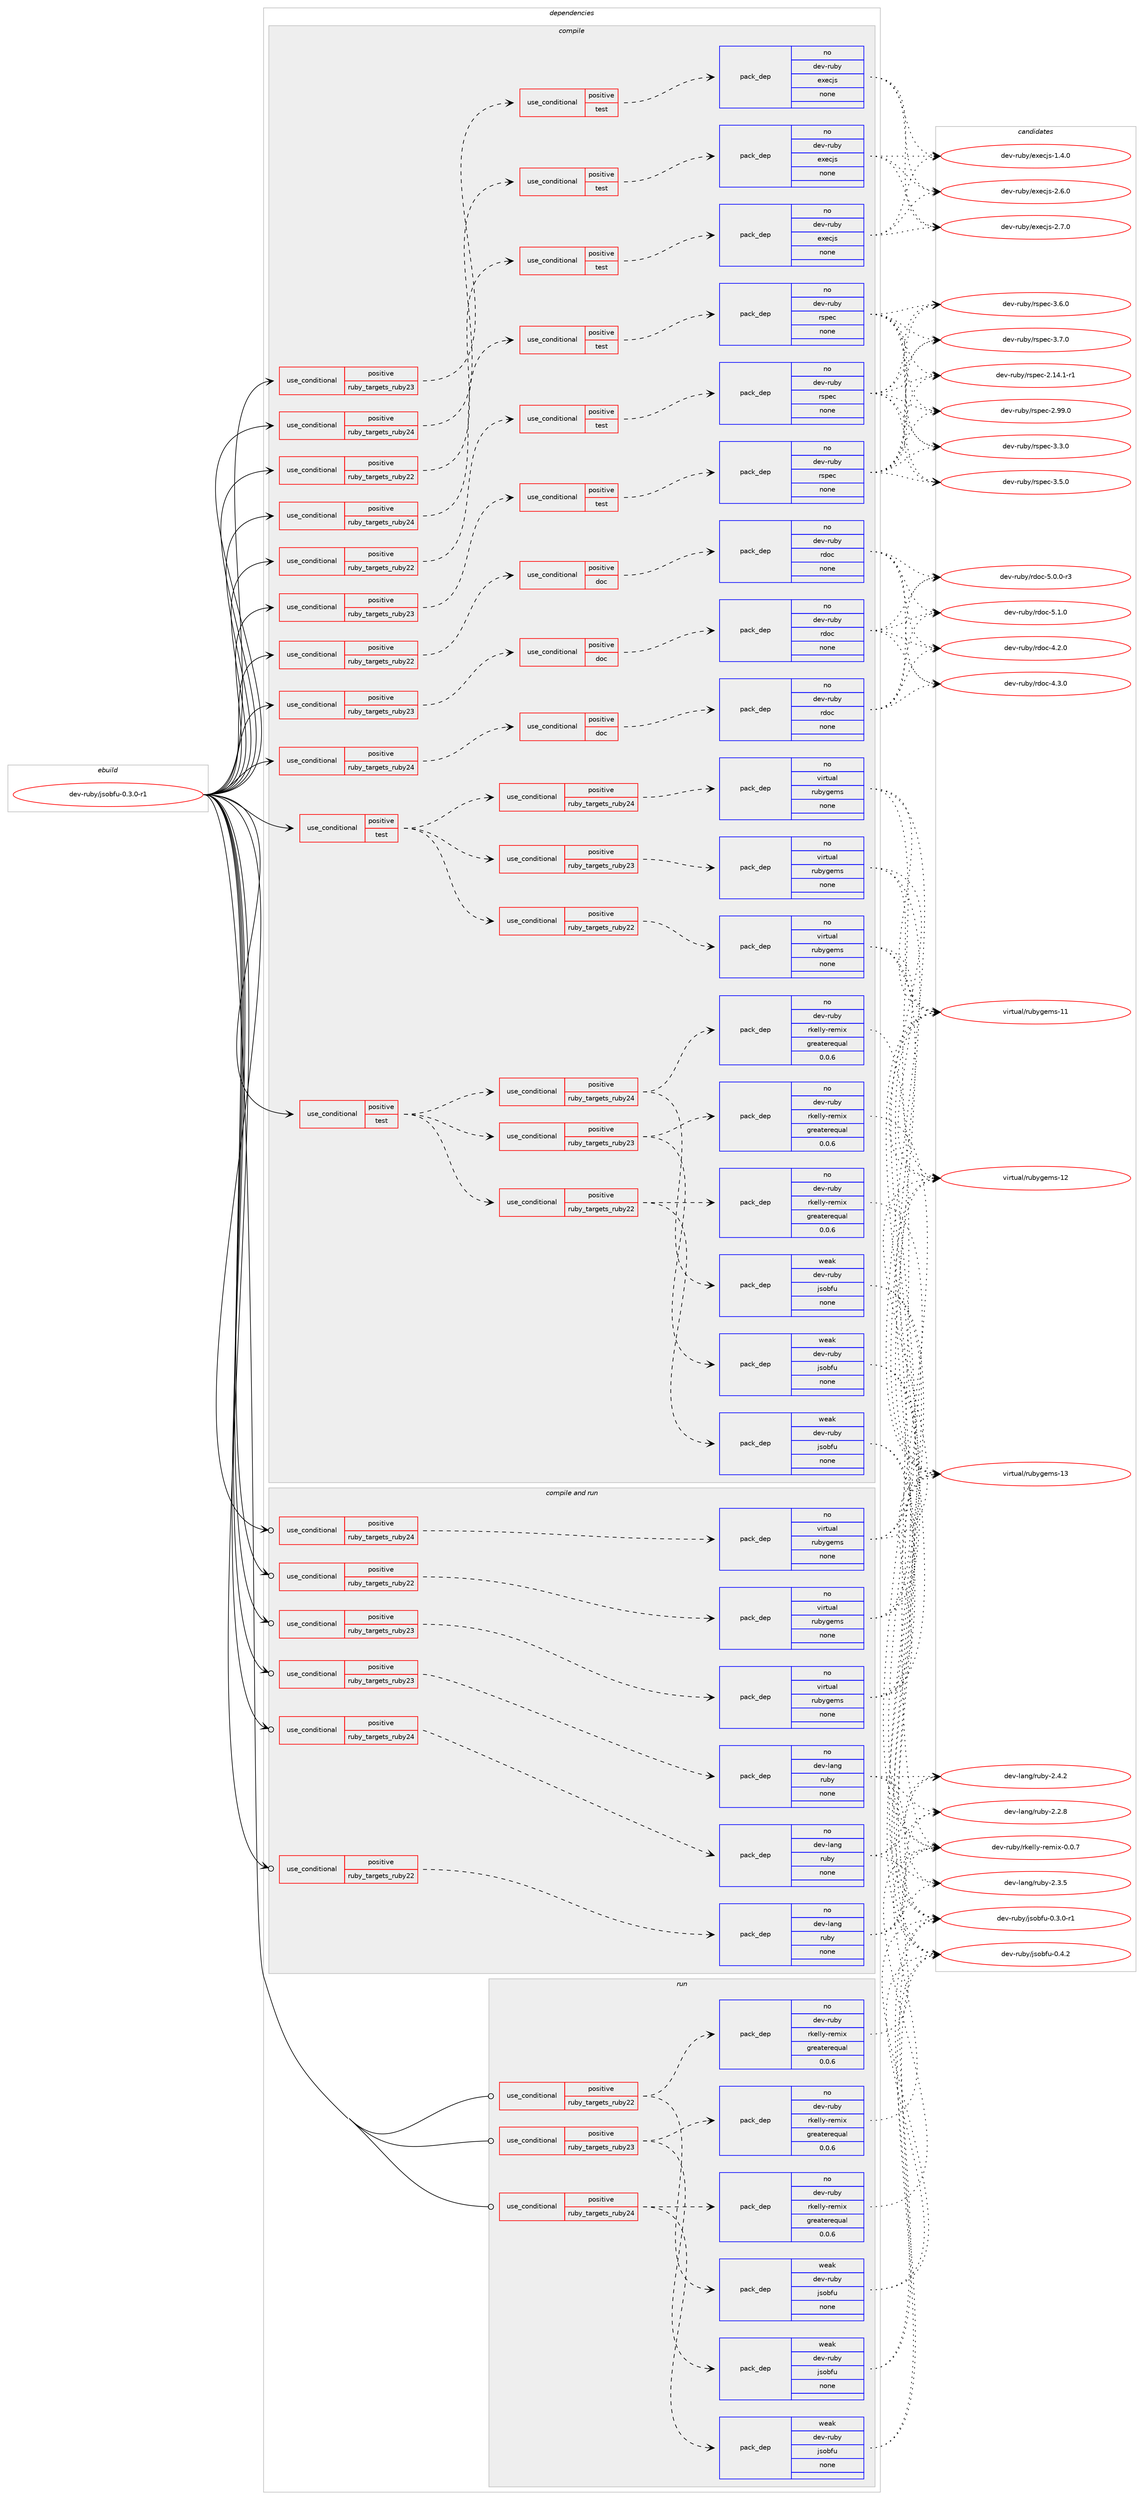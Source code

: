 digraph prolog {

# *************
# Graph options
# *************

newrank=true;
concentrate=true;
compound=true;
graph [rankdir=LR,fontname=Helvetica,fontsize=10,ranksep=1.5];#, ranksep=2.5, nodesep=0.2];
edge  [arrowhead=vee];
node  [fontname=Helvetica,fontsize=10];

# **********
# The ebuild
# **********

subgraph cluster_leftcol {
color=gray;
rank=same;
label=<<i>ebuild</i>>;
id [label="dev-ruby/jsobfu-0.3.0-r1", color=red, width=4, href="../dev-ruby/jsobfu-0.3.0-r1.svg"];
}

# ****************
# The dependencies
# ****************

subgraph cluster_midcol {
color=gray;
label=<<i>dependencies</i>>;
subgraph cluster_compile {
fillcolor="#eeeeee";
style=filled;
label=<<i>compile</i>>;
subgraph cond59998 {
dependency244523 [label=<<TABLE BORDER="0" CELLBORDER="1" CELLSPACING="0" CELLPADDING="4"><TR><TD ROWSPAN="3" CELLPADDING="10">use_conditional</TD></TR><TR><TD>positive</TD></TR><TR><TD>ruby_targets_ruby22</TD></TR></TABLE>>, shape=none, color=red];
subgraph cond59999 {
dependency244524 [label=<<TABLE BORDER="0" CELLBORDER="1" CELLSPACING="0" CELLPADDING="4"><TR><TD ROWSPAN="3" CELLPADDING="10">use_conditional</TD></TR><TR><TD>positive</TD></TR><TR><TD>doc</TD></TR></TABLE>>, shape=none, color=red];
subgraph pack180434 {
dependency244525 [label=<<TABLE BORDER="0" CELLBORDER="1" CELLSPACING="0" CELLPADDING="4" WIDTH="220"><TR><TD ROWSPAN="6" CELLPADDING="30">pack_dep</TD></TR><TR><TD WIDTH="110">no</TD></TR><TR><TD>dev-ruby</TD></TR><TR><TD>rdoc</TD></TR><TR><TD>none</TD></TR><TR><TD></TD></TR></TABLE>>, shape=none, color=blue];
}
dependency244524:e -> dependency244525:w [weight=20,style="dashed",arrowhead="vee"];
}
dependency244523:e -> dependency244524:w [weight=20,style="dashed",arrowhead="vee"];
}
id:e -> dependency244523:w [weight=20,style="solid",arrowhead="vee"];
subgraph cond60000 {
dependency244526 [label=<<TABLE BORDER="0" CELLBORDER="1" CELLSPACING="0" CELLPADDING="4"><TR><TD ROWSPAN="3" CELLPADDING="10">use_conditional</TD></TR><TR><TD>positive</TD></TR><TR><TD>ruby_targets_ruby22</TD></TR></TABLE>>, shape=none, color=red];
subgraph cond60001 {
dependency244527 [label=<<TABLE BORDER="0" CELLBORDER="1" CELLSPACING="0" CELLPADDING="4"><TR><TD ROWSPAN="3" CELLPADDING="10">use_conditional</TD></TR><TR><TD>positive</TD></TR><TR><TD>test</TD></TR></TABLE>>, shape=none, color=red];
subgraph pack180435 {
dependency244528 [label=<<TABLE BORDER="0" CELLBORDER="1" CELLSPACING="0" CELLPADDING="4" WIDTH="220"><TR><TD ROWSPAN="6" CELLPADDING="30">pack_dep</TD></TR><TR><TD WIDTH="110">no</TD></TR><TR><TD>dev-ruby</TD></TR><TR><TD>execjs</TD></TR><TR><TD>none</TD></TR><TR><TD></TD></TR></TABLE>>, shape=none, color=blue];
}
dependency244527:e -> dependency244528:w [weight=20,style="dashed",arrowhead="vee"];
}
dependency244526:e -> dependency244527:w [weight=20,style="dashed",arrowhead="vee"];
}
id:e -> dependency244526:w [weight=20,style="solid",arrowhead="vee"];
subgraph cond60002 {
dependency244529 [label=<<TABLE BORDER="0" CELLBORDER="1" CELLSPACING="0" CELLPADDING="4"><TR><TD ROWSPAN="3" CELLPADDING="10">use_conditional</TD></TR><TR><TD>positive</TD></TR><TR><TD>ruby_targets_ruby22</TD></TR></TABLE>>, shape=none, color=red];
subgraph cond60003 {
dependency244530 [label=<<TABLE BORDER="0" CELLBORDER="1" CELLSPACING="0" CELLPADDING="4"><TR><TD ROWSPAN="3" CELLPADDING="10">use_conditional</TD></TR><TR><TD>positive</TD></TR><TR><TD>test</TD></TR></TABLE>>, shape=none, color=red];
subgraph pack180436 {
dependency244531 [label=<<TABLE BORDER="0" CELLBORDER="1" CELLSPACING="0" CELLPADDING="4" WIDTH="220"><TR><TD ROWSPAN="6" CELLPADDING="30">pack_dep</TD></TR><TR><TD WIDTH="110">no</TD></TR><TR><TD>dev-ruby</TD></TR><TR><TD>rspec</TD></TR><TR><TD>none</TD></TR><TR><TD></TD></TR></TABLE>>, shape=none, color=blue];
}
dependency244530:e -> dependency244531:w [weight=20,style="dashed",arrowhead="vee"];
}
dependency244529:e -> dependency244530:w [weight=20,style="dashed",arrowhead="vee"];
}
id:e -> dependency244529:w [weight=20,style="solid",arrowhead="vee"];
subgraph cond60004 {
dependency244532 [label=<<TABLE BORDER="0" CELLBORDER="1" CELLSPACING="0" CELLPADDING="4"><TR><TD ROWSPAN="3" CELLPADDING="10">use_conditional</TD></TR><TR><TD>positive</TD></TR><TR><TD>ruby_targets_ruby23</TD></TR></TABLE>>, shape=none, color=red];
subgraph cond60005 {
dependency244533 [label=<<TABLE BORDER="0" CELLBORDER="1" CELLSPACING="0" CELLPADDING="4"><TR><TD ROWSPAN="3" CELLPADDING="10">use_conditional</TD></TR><TR><TD>positive</TD></TR><TR><TD>doc</TD></TR></TABLE>>, shape=none, color=red];
subgraph pack180437 {
dependency244534 [label=<<TABLE BORDER="0" CELLBORDER="1" CELLSPACING="0" CELLPADDING="4" WIDTH="220"><TR><TD ROWSPAN="6" CELLPADDING="30">pack_dep</TD></TR><TR><TD WIDTH="110">no</TD></TR><TR><TD>dev-ruby</TD></TR><TR><TD>rdoc</TD></TR><TR><TD>none</TD></TR><TR><TD></TD></TR></TABLE>>, shape=none, color=blue];
}
dependency244533:e -> dependency244534:w [weight=20,style="dashed",arrowhead="vee"];
}
dependency244532:e -> dependency244533:w [weight=20,style="dashed",arrowhead="vee"];
}
id:e -> dependency244532:w [weight=20,style="solid",arrowhead="vee"];
subgraph cond60006 {
dependency244535 [label=<<TABLE BORDER="0" CELLBORDER="1" CELLSPACING="0" CELLPADDING="4"><TR><TD ROWSPAN="3" CELLPADDING="10">use_conditional</TD></TR><TR><TD>positive</TD></TR><TR><TD>ruby_targets_ruby23</TD></TR></TABLE>>, shape=none, color=red];
subgraph cond60007 {
dependency244536 [label=<<TABLE BORDER="0" CELLBORDER="1" CELLSPACING="0" CELLPADDING="4"><TR><TD ROWSPAN="3" CELLPADDING="10">use_conditional</TD></TR><TR><TD>positive</TD></TR><TR><TD>test</TD></TR></TABLE>>, shape=none, color=red];
subgraph pack180438 {
dependency244537 [label=<<TABLE BORDER="0" CELLBORDER="1" CELLSPACING="0" CELLPADDING="4" WIDTH="220"><TR><TD ROWSPAN="6" CELLPADDING="30">pack_dep</TD></TR><TR><TD WIDTH="110">no</TD></TR><TR><TD>dev-ruby</TD></TR><TR><TD>execjs</TD></TR><TR><TD>none</TD></TR><TR><TD></TD></TR></TABLE>>, shape=none, color=blue];
}
dependency244536:e -> dependency244537:w [weight=20,style="dashed",arrowhead="vee"];
}
dependency244535:e -> dependency244536:w [weight=20,style="dashed",arrowhead="vee"];
}
id:e -> dependency244535:w [weight=20,style="solid",arrowhead="vee"];
subgraph cond60008 {
dependency244538 [label=<<TABLE BORDER="0" CELLBORDER="1" CELLSPACING="0" CELLPADDING="4"><TR><TD ROWSPAN="3" CELLPADDING="10">use_conditional</TD></TR><TR><TD>positive</TD></TR><TR><TD>ruby_targets_ruby23</TD></TR></TABLE>>, shape=none, color=red];
subgraph cond60009 {
dependency244539 [label=<<TABLE BORDER="0" CELLBORDER="1" CELLSPACING="0" CELLPADDING="4"><TR><TD ROWSPAN="3" CELLPADDING="10">use_conditional</TD></TR><TR><TD>positive</TD></TR><TR><TD>test</TD></TR></TABLE>>, shape=none, color=red];
subgraph pack180439 {
dependency244540 [label=<<TABLE BORDER="0" CELLBORDER="1" CELLSPACING="0" CELLPADDING="4" WIDTH="220"><TR><TD ROWSPAN="6" CELLPADDING="30">pack_dep</TD></TR><TR><TD WIDTH="110">no</TD></TR><TR><TD>dev-ruby</TD></TR><TR><TD>rspec</TD></TR><TR><TD>none</TD></TR><TR><TD></TD></TR></TABLE>>, shape=none, color=blue];
}
dependency244539:e -> dependency244540:w [weight=20,style="dashed",arrowhead="vee"];
}
dependency244538:e -> dependency244539:w [weight=20,style="dashed",arrowhead="vee"];
}
id:e -> dependency244538:w [weight=20,style="solid",arrowhead="vee"];
subgraph cond60010 {
dependency244541 [label=<<TABLE BORDER="0" CELLBORDER="1" CELLSPACING="0" CELLPADDING="4"><TR><TD ROWSPAN="3" CELLPADDING="10">use_conditional</TD></TR><TR><TD>positive</TD></TR><TR><TD>ruby_targets_ruby24</TD></TR></TABLE>>, shape=none, color=red];
subgraph cond60011 {
dependency244542 [label=<<TABLE BORDER="0" CELLBORDER="1" CELLSPACING="0" CELLPADDING="4"><TR><TD ROWSPAN="3" CELLPADDING="10">use_conditional</TD></TR><TR><TD>positive</TD></TR><TR><TD>doc</TD></TR></TABLE>>, shape=none, color=red];
subgraph pack180440 {
dependency244543 [label=<<TABLE BORDER="0" CELLBORDER="1" CELLSPACING="0" CELLPADDING="4" WIDTH="220"><TR><TD ROWSPAN="6" CELLPADDING="30">pack_dep</TD></TR><TR><TD WIDTH="110">no</TD></TR><TR><TD>dev-ruby</TD></TR><TR><TD>rdoc</TD></TR><TR><TD>none</TD></TR><TR><TD></TD></TR></TABLE>>, shape=none, color=blue];
}
dependency244542:e -> dependency244543:w [weight=20,style="dashed",arrowhead="vee"];
}
dependency244541:e -> dependency244542:w [weight=20,style="dashed",arrowhead="vee"];
}
id:e -> dependency244541:w [weight=20,style="solid",arrowhead="vee"];
subgraph cond60012 {
dependency244544 [label=<<TABLE BORDER="0" CELLBORDER="1" CELLSPACING="0" CELLPADDING="4"><TR><TD ROWSPAN="3" CELLPADDING="10">use_conditional</TD></TR><TR><TD>positive</TD></TR><TR><TD>ruby_targets_ruby24</TD></TR></TABLE>>, shape=none, color=red];
subgraph cond60013 {
dependency244545 [label=<<TABLE BORDER="0" CELLBORDER="1" CELLSPACING="0" CELLPADDING="4"><TR><TD ROWSPAN="3" CELLPADDING="10">use_conditional</TD></TR><TR><TD>positive</TD></TR><TR><TD>test</TD></TR></TABLE>>, shape=none, color=red];
subgraph pack180441 {
dependency244546 [label=<<TABLE BORDER="0" CELLBORDER="1" CELLSPACING="0" CELLPADDING="4" WIDTH="220"><TR><TD ROWSPAN="6" CELLPADDING="30">pack_dep</TD></TR><TR><TD WIDTH="110">no</TD></TR><TR><TD>dev-ruby</TD></TR><TR><TD>execjs</TD></TR><TR><TD>none</TD></TR><TR><TD></TD></TR></TABLE>>, shape=none, color=blue];
}
dependency244545:e -> dependency244546:w [weight=20,style="dashed",arrowhead="vee"];
}
dependency244544:e -> dependency244545:w [weight=20,style="dashed",arrowhead="vee"];
}
id:e -> dependency244544:w [weight=20,style="solid",arrowhead="vee"];
subgraph cond60014 {
dependency244547 [label=<<TABLE BORDER="0" CELLBORDER="1" CELLSPACING="0" CELLPADDING="4"><TR><TD ROWSPAN="3" CELLPADDING="10">use_conditional</TD></TR><TR><TD>positive</TD></TR><TR><TD>ruby_targets_ruby24</TD></TR></TABLE>>, shape=none, color=red];
subgraph cond60015 {
dependency244548 [label=<<TABLE BORDER="0" CELLBORDER="1" CELLSPACING="0" CELLPADDING="4"><TR><TD ROWSPAN="3" CELLPADDING="10">use_conditional</TD></TR><TR><TD>positive</TD></TR><TR><TD>test</TD></TR></TABLE>>, shape=none, color=red];
subgraph pack180442 {
dependency244549 [label=<<TABLE BORDER="0" CELLBORDER="1" CELLSPACING="0" CELLPADDING="4" WIDTH="220"><TR><TD ROWSPAN="6" CELLPADDING="30">pack_dep</TD></TR><TR><TD WIDTH="110">no</TD></TR><TR><TD>dev-ruby</TD></TR><TR><TD>rspec</TD></TR><TR><TD>none</TD></TR><TR><TD></TD></TR></TABLE>>, shape=none, color=blue];
}
dependency244548:e -> dependency244549:w [weight=20,style="dashed",arrowhead="vee"];
}
dependency244547:e -> dependency244548:w [weight=20,style="dashed",arrowhead="vee"];
}
id:e -> dependency244547:w [weight=20,style="solid",arrowhead="vee"];
subgraph cond60016 {
dependency244550 [label=<<TABLE BORDER="0" CELLBORDER="1" CELLSPACING="0" CELLPADDING="4"><TR><TD ROWSPAN="3" CELLPADDING="10">use_conditional</TD></TR><TR><TD>positive</TD></TR><TR><TD>test</TD></TR></TABLE>>, shape=none, color=red];
subgraph cond60017 {
dependency244551 [label=<<TABLE BORDER="0" CELLBORDER="1" CELLSPACING="0" CELLPADDING="4"><TR><TD ROWSPAN="3" CELLPADDING="10">use_conditional</TD></TR><TR><TD>positive</TD></TR><TR><TD>ruby_targets_ruby22</TD></TR></TABLE>>, shape=none, color=red];
subgraph pack180443 {
dependency244552 [label=<<TABLE BORDER="0" CELLBORDER="1" CELLSPACING="0" CELLPADDING="4" WIDTH="220"><TR><TD ROWSPAN="6" CELLPADDING="30">pack_dep</TD></TR><TR><TD WIDTH="110">no</TD></TR><TR><TD>virtual</TD></TR><TR><TD>rubygems</TD></TR><TR><TD>none</TD></TR><TR><TD></TD></TR></TABLE>>, shape=none, color=blue];
}
dependency244551:e -> dependency244552:w [weight=20,style="dashed",arrowhead="vee"];
}
dependency244550:e -> dependency244551:w [weight=20,style="dashed",arrowhead="vee"];
subgraph cond60018 {
dependency244553 [label=<<TABLE BORDER="0" CELLBORDER="1" CELLSPACING="0" CELLPADDING="4"><TR><TD ROWSPAN="3" CELLPADDING="10">use_conditional</TD></TR><TR><TD>positive</TD></TR><TR><TD>ruby_targets_ruby23</TD></TR></TABLE>>, shape=none, color=red];
subgraph pack180444 {
dependency244554 [label=<<TABLE BORDER="0" CELLBORDER="1" CELLSPACING="0" CELLPADDING="4" WIDTH="220"><TR><TD ROWSPAN="6" CELLPADDING="30">pack_dep</TD></TR><TR><TD WIDTH="110">no</TD></TR><TR><TD>virtual</TD></TR><TR><TD>rubygems</TD></TR><TR><TD>none</TD></TR><TR><TD></TD></TR></TABLE>>, shape=none, color=blue];
}
dependency244553:e -> dependency244554:w [weight=20,style="dashed",arrowhead="vee"];
}
dependency244550:e -> dependency244553:w [weight=20,style="dashed",arrowhead="vee"];
subgraph cond60019 {
dependency244555 [label=<<TABLE BORDER="0" CELLBORDER="1" CELLSPACING="0" CELLPADDING="4"><TR><TD ROWSPAN="3" CELLPADDING="10">use_conditional</TD></TR><TR><TD>positive</TD></TR><TR><TD>ruby_targets_ruby24</TD></TR></TABLE>>, shape=none, color=red];
subgraph pack180445 {
dependency244556 [label=<<TABLE BORDER="0" CELLBORDER="1" CELLSPACING="0" CELLPADDING="4" WIDTH="220"><TR><TD ROWSPAN="6" CELLPADDING="30">pack_dep</TD></TR><TR><TD WIDTH="110">no</TD></TR><TR><TD>virtual</TD></TR><TR><TD>rubygems</TD></TR><TR><TD>none</TD></TR><TR><TD></TD></TR></TABLE>>, shape=none, color=blue];
}
dependency244555:e -> dependency244556:w [weight=20,style="dashed",arrowhead="vee"];
}
dependency244550:e -> dependency244555:w [weight=20,style="dashed",arrowhead="vee"];
}
id:e -> dependency244550:w [weight=20,style="solid",arrowhead="vee"];
subgraph cond60020 {
dependency244557 [label=<<TABLE BORDER="0" CELLBORDER="1" CELLSPACING="0" CELLPADDING="4"><TR><TD ROWSPAN="3" CELLPADDING="10">use_conditional</TD></TR><TR><TD>positive</TD></TR><TR><TD>test</TD></TR></TABLE>>, shape=none, color=red];
subgraph cond60021 {
dependency244558 [label=<<TABLE BORDER="0" CELLBORDER="1" CELLSPACING="0" CELLPADDING="4"><TR><TD ROWSPAN="3" CELLPADDING="10">use_conditional</TD></TR><TR><TD>positive</TD></TR><TR><TD>ruby_targets_ruby22</TD></TR></TABLE>>, shape=none, color=red];
subgraph pack180446 {
dependency244559 [label=<<TABLE BORDER="0" CELLBORDER="1" CELLSPACING="0" CELLPADDING="4" WIDTH="220"><TR><TD ROWSPAN="6" CELLPADDING="30">pack_dep</TD></TR><TR><TD WIDTH="110">weak</TD></TR><TR><TD>dev-ruby</TD></TR><TR><TD>jsobfu</TD></TR><TR><TD>none</TD></TR><TR><TD></TD></TR></TABLE>>, shape=none, color=blue];
}
dependency244558:e -> dependency244559:w [weight=20,style="dashed",arrowhead="vee"];
subgraph pack180447 {
dependency244560 [label=<<TABLE BORDER="0" CELLBORDER="1" CELLSPACING="0" CELLPADDING="4" WIDTH="220"><TR><TD ROWSPAN="6" CELLPADDING="30">pack_dep</TD></TR><TR><TD WIDTH="110">no</TD></TR><TR><TD>dev-ruby</TD></TR><TR><TD>rkelly-remix</TD></TR><TR><TD>greaterequal</TD></TR><TR><TD>0.0.6</TD></TR></TABLE>>, shape=none, color=blue];
}
dependency244558:e -> dependency244560:w [weight=20,style="dashed",arrowhead="vee"];
}
dependency244557:e -> dependency244558:w [weight=20,style="dashed",arrowhead="vee"];
subgraph cond60022 {
dependency244561 [label=<<TABLE BORDER="0" CELLBORDER="1" CELLSPACING="0" CELLPADDING="4"><TR><TD ROWSPAN="3" CELLPADDING="10">use_conditional</TD></TR><TR><TD>positive</TD></TR><TR><TD>ruby_targets_ruby23</TD></TR></TABLE>>, shape=none, color=red];
subgraph pack180448 {
dependency244562 [label=<<TABLE BORDER="0" CELLBORDER="1" CELLSPACING="0" CELLPADDING="4" WIDTH="220"><TR><TD ROWSPAN="6" CELLPADDING="30">pack_dep</TD></TR><TR><TD WIDTH="110">weak</TD></TR><TR><TD>dev-ruby</TD></TR><TR><TD>jsobfu</TD></TR><TR><TD>none</TD></TR><TR><TD></TD></TR></TABLE>>, shape=none, color=blue];
}
dependency244561:e -> dependency244562:w [weight=20,style="dashed",arrowhead="vee"];
subgraph pack180449 {
dependency244563 [label=<<TABLE BORDER="0" CELLBORDER="1" CELLSPACING="0" CELLPADDING="4" WIDTH="220"><TR><TD ROWSPAN="6" CELLPADDING="30">pack_dep</TD></TR><TR><TD WIDTH="110">no</TD></TR><TR><TD>dev-ruby</TD></TR><TR><TD>rkelly-remix</TD></TR><TR><TD>greaterequal</TD></TR><TR><TD>0.0.6</TD></TR></TABLE>>, shape=none, color=blue];
}
dependency244561:e -> dependency244563:w [weight=20,style="dashed",arrowhead="vee"];
}
dependency244557:e -> dependency244561:w [weight=20,style="dashed",arrowhead="vee"];
subgraph cond60023 {
dependency244564 [label=<<TABLE BORDER="0" CELLBORDER="1" CELLSPACING="0" CELLPADDING="4"><TR><TD ROWSPAN="3" CELLPADDING="10">use_conditional</TD></TR><TR><TD>positive</TD></TR><TR><TD>ruby_targets_ruby24</TD></TR></TABLE>>, shape=none, color=red];
subgraph pack180450 {
dependency244565 [label=<<TABLE BORDER="0" CELLBORDER="1" CELLSPACING="0" CELLPADDING="4" WIDTH="220"><TR><TD ROWSPAN="6" CELLPADDING="30">pack_dep</TD></TR><TR><TD WIDTH="110">weak</TD></TR><TR><TD>dev-ruby</TD></TR><TR><TD>jsobfu</TD></TR><TR><TD>none</TD></TR><TR><TD></TD></TR></TABLE>>, shape=none, color=blue];
}
dependency244564:e -> dependency244565:w [weight=20,style="dashed",arrowhead="vee"];
subgraph pack180451 {
dependency244566 [label=<<TABLE BORDER="0" CELLBORDER="1" CELLSPACING="0" CELLPADDING="4" WIDTH="220"><TR><TD ROWSPAN="6" CELLPADDING="30">pack_dep</TD></TR><TR><TD WIDTH="110">no</TD></TR><TR><TD>dev-ruby</TD></TR><TR><TD>rkelly-remix</TD></TR><TR><TD>greaterequal</TD></TR><TR><TD>0.0.6</TD></TR></TABLE>>, shape=none, color=blue];
}
dependency244564:e -> dependency244566:w [weight=20,style="dashed",arrowhead="vee"];
}
dependency244557:e -> dependency244564:w [weight=20,style="dashed",arrowhead="vee"];
}
id:e -> dependency244557:w [weight=20,style="solid",arrowhead="vee"];
}
subgraph cluster_compileandrun {
fillcolor="#eeeeee";
style=filled;
label=<<i>compile and run</i>>;
subgraph cond60024 {
dependency244567 [label=<<TABLE BORDER="0" CELLBORDER="1" CELLSPACING="0" CELLPADDING="4"><TR><TD ROWSPAN="3" CELLPADDING="10">use_conditional</TD></TR><TR><TD>positive</TD></TR><TR><TD>ruby_targets_ruby22</TD></TR></TABLE>>, shape=none, color=red];
subgraph pack180452 {
dependency244568 [label=<<TABLE BORDER="0" CELLBORDER="1" CELLSPACING="0" CELLPADDING="4" WIDTH="220"><TR><TD ROWSPAN="6" CELLPADDING="30">pack_dep</TD></TR><TR><TD WIDTH="110">no</TD></TR><TR><TD>dev-lang</TD></TR><TR><TD>ruby</TD></TR><TR><TD>none</TD></TR><TR><TD></TD></TR></TABLE>>, shape=none, color=blue];
}
dependency244567:e -> dependency244568:w [weight=20,style="dashed",arrowhead="vee"];
}
id:e -> dependency244567:w [weight=20,style="solid",arrowhead="odotvee"];
subgraph cond60025 {
dependency244569 [label=<<TABLE BORDER="0" CELLBORDER="1" CELLSPACING="0" CELLPADDING="4"><TR><TD ROWSPAN="3" CELLPADDING="10">use_conditional</TD></TR><TR><TD>positive</TD></TR><TR><TD>ruby_targets_ruby22</TD></TR></TABLE>>, shape=none, color=red];
subgraph pack180453 {
dependency244570 [label=<<TABLE BORDER="0" CELLBORDER="1" CELLSPACING="0" CELLPADDING="4" WIDTH="220"><TR><TD ROWSPAN="6" CELLPADDING="30">pack_dep</TD></TR><TR><TD WIDTH="110">no</TD></TR><TR><TD>virtual</TD></TR><TR><TD>rubygems</TD></TR><TR><TD>none</TD></TR><TR><TD></TD></TR></TABLE>>, shape=none, color=blue];
}
dependency244569:e -> dependency244570:w [weight=20,style="dashed",arrowhead="vee"];
}
id:e -> dependency244569:w [weight=20,style="solid",arrowhead="odotvee"];
subgraph cond60026 {
dependency244571 [label=<<TABLE BORDER="0" CELLBORDER="1" CELLSPACING="0" CELLPADDING="4"><TR><TD ROWSPAN="3" CELLPADDING="10">use_conditional</TD></TR><TR><TD>positive</TD></TR><TR><TD>ruby_targets_ruby23</TD></TR></TABLE>>, shape=none, color=red];
subgraph pack180454 {
dependency244572 [label=<<TABLE BORDER="0" CELLBORDER="1" CELLSPACING="0" CELLPADDING="4" WIDTH="220"><TR><TD ROWSPAN="6" CELLPADDING="30">pack_dep</TD></TR><TR><TD WIDTH="110">no</TD></TR><TR><TD>dev-lang</TD></TR><TR><TD>ruby</TD></TR><TR><TD>none</TD></TR><TR><TD></TD></TR></TABLE>>, shape=none, color=blue];
}
dependency244571:e -> dependency244572:w [weight=20,style="dashed",arrowhead="vee"];
}
id:e -> dependency244571:w [weight=20,style="solid",arrowhead="odotvee"];
subgraph cond60027 {
dependency244573 [label=<<TABLE BORDER="0" CELLBORDER="1" CELLSPACING="0" CELLPADDING="4"><TR><TD ROWSPAN="3" CELLPADDING="10">use_conditional</TD></TR><TR><TD>positive</TD></TR><TR><TD>ruby_targets_ruby23</TD></TR></TABLE>>, shape=none, color=red];
subgraph pack180455 {
dependency244574 [label=<<TABLE BORDER="0" CELLBORDER="1" CELLSPACING="0" CELLPADDING="4" WIDTH="220"><TR><TD ROWSPAN="6" CELLPADDING="30">pack_dep</TD></TR><TR><TD WIDTH="110">no</TD></TR><TR><TD>virtual</TD></TR><TR><TD>rubygems</TD></TR><TR><TD>none</TD></TR><TR><TD></TD></TR></TABLE>>, shape=none, color=blue];
}
dependency244573:e -> dependency244574:w [weight=20,style="dashed",arrowhead="vee"];
}
id:e -> dependency244573:w [weight=20,style="solid",arrowhead="odotvee"];
subgraph cond60028 {
dependency244575 [label=<<TABLE BORDER="0" CELLBORDER="1" CELLSPACING="0" CELLPADDING="4"><TR><TD ROWSPAN="3" CELLPADDING="10">use_conditional</TD></TR><TR><TD>positive</TD></TR><TR><TD>ruby_targets_ruby24</TD></TR></TABLE>>, shape=none, color=red];
subgraph pack180456 {
dependency244576 [label=<<TABLE BORDER="0" CELLBORDER="1" CELLSPACING="0" CELLPADDING="4" WIDTH="220"><TR><TD ROWSPAN="6" CELLPADDING="30">pack_dep</TD></TR><TR><TD WIDTH="110">no</TD></TR><TR><TD>dev-lang</TD></TR><TR><TD>ruby</TD></TR><TR><TD>none</TD></TR><TR><TD></TD></TR></TABLE>>, shape=none, color=blue];
}
dependency244575:e -> dependency244576:w [weight=20,style="dashed",arrowhead="vee"];
}
id:e -> dependency244575:w [weight=20,style="solid",arrowhead="odotvee"];
subgraph cond60029 {
dependency244577 [label=<<TABLE BORDER="0" CELLBORDER="1" CELLSPACING="0" CELLPADDING="4"><TR><TD ROWSPAN="3" CELLPADDING="10">use_conditional</TD></TR><TR><TD>positive</TD></TR><TR><TD>ruby_targets_ruby24</TD></TR></TABLE>>, shape=none, color=red];
subgraph pack180457 {
dependency244578 [label=<<TABLE BORDER="0" CELLBORDER="1" CELLSPACING="0" CELLPADDING="4" WIDTH="220"><TR><TD ROWSPAN="6" CELLPADDING="30">pack_dep</TD></TR><TR><TD WIDTH="110">no</TD></TR><TR><TD>virtual</TD></TR><TR><TD>rubygems</TD></TR><TR><TD>none</TD></TR><TR><TD></TD></TR></TABLE>>, shape=none, color=blue];
}
dependency244577:e -> dependency244578:w [weight=20,style="dashed",arrowhead="vee"];
}
id:e -> dependency244577:w [weight=20,style="solid",arrowhead="odotvee"];
}
subgraph cluster_run {
fillcolor="#eeeeee";
style=filled;
label=<<i>run</i>>;
subgraph cond60030 {
dependency244579 [label=<<TABLE BORDER="0" CELLBORDER="1" CELLSPACING="0" CELLPADDING="4"><TR><TD ROWSPAN="3" CELLPADDING="10">use_conditional</TD></TR><TR><TD>positive</TD></TR><TR><TD>ruby_targets_ruby22</TD></TR></TABLE>>, shape=none, color=red];
subgraph pack180458 {
dependency244580 [label=<<TABLE BORDER="0" CELLBORDER="1" CELLSPACING="0" CELLPADDING="4" WIDTH="220"><TR><TD ROWSPAN="6" CELLPADDING="30">pack_dep</TD></TR><TR><TD WIDTH="110">weak</TD></TR><TR><TD>dev-ruby</TD></TR><TR><TD>jsobfu</TD></TR><TR><TD>none</TD></TR><TR><TD></TD></TR></TABLE>>, shape=none, color=blue];
}
dependency244579:e -> dependency244580:w [weight=20,style="dashed",arrowhead="vee"];
subgraph pack180459 {
dependency244581 [label=<<TABLE BORDER="0" CELLBORDER="1" CELLSPACING="0" CELLPADDING="4" WIDTH="220"><TR><TD ROWSPAN="6" CELLPADDING="30">pack_dep</TD></TR><TR><TD WIDTH="110">no</TD></TR><TR><TD>dev-ruby</TD></TR><TR><TD>rkelly-remix</TD></TR><TR><TD>greaterequal</TD></TR><TR><TD>0.0.6</TD></TR></TABLE>>, shape=none, color=blue];
}
dependency244579:e -> dependency244581:w [weight=20,style="dashed",arrowhead="vee"];
}
id:e -> dependency244579:w [weight=20,style="solid",arrowhead="odot"];
subgraph cond60031 {
dependency244582 [label=<<TABLE BORDER="0" CELLBORDER="1" CELLSPACING="0" CELLPADDING="4"><TR><TD ROWSPAN="3" CELLPADDING="10">use_conditional</TD></TR><TR><TD>positive</TD></TR><TR><TD>ruby_targets_ruby23</TD></TR></TABLE>>, shape=none, color=red];
subgraph pack180460 {
dependency244583 [label=<<TABLE BORDER="0" CELLBORDER="1" CELLSPACING="0" CELLPADDING="4" WIDTH="220"><TR><TD ROWSPAN="6" CELLPADDING="30">pack_dep</TD></TR><TR><TD WIDTH="110">weak</TD></TR><TR><TD>dev-ruby</TD></TR><TR><TD>jsobfu</TD></TR><TR><TD>none</TD></TR><TR><TD></TD></TR></TABLE>>, shape=none, color=blue];
}
dependency244582:e -> dependency244583:w [weight=20,style="dashed",arrowhead="vee"];
subgraph pack180461 {
dependency244584 [label=<<TABLE BORDER="0" CELLBORDER="1" CELLSPACING="0" CELLPADDING="4" WIDTH="220"><TR><TD ROWSPAN="6" CELLPADDING="30">pack_dep</TD></TR><TR><TD WIDTH="110">no</TD></TR><TR><TD>dev-ruby</TD></TR><TR><TD>rkelly-remix</TD></TR><TR><TD>greaterequal</TD></TR><TR><TD>0.0.6</TD></TR></TABLE>>, shape=none, color=blue];
}
dependency244582:e -> dependency244584:w [weight=20,style="dashed",arrowhead="vee"];
}
id:e -> dependency244582:w [weight=20,style="solid",arrowhead="odot"];
subgraph cond60032 {
dependency244585 [label=<<TABLE BORDER="0" CELLBORDER="1" CELLSPACING="0" CELLPADDING="4"><TR><TD ROWSPAN="3" CELLPADDING="10">use_conditional</TD></TR><TR><TD>positive</TD></TR><TR><TD>ruby_targets_ruby24</TD></TR></TABLE>>, shape=none, color=red];
subgraph pack180462 {
dependency244586 [label=<<TABLE BORDER="0" CELLBORDER="1" CELLSPACING="0" CELLPADDING="4" WIDTH="220"><TR><TD ROWSPAN="6" CELLPADDING="30">pack_dep</TD></TR><TR><TD WIDTH="110">weak</TD></TR><TR><TD>dev-ruby</TD></TR><TR><TD>jsobfu</TD></TR><TR><TD>none</TD></TR><TR><TD></TD></TR></TABLE>>, shape=none, color=blue];
}
dependency244585:e -> dependency244586:w [weight=20,style="dashed",arrowhead="vee"];
subgraph pack180463 {
dependency244587 [label=<<TABLE BORDER="0" CELLBORDER="1" CELLSPACING="0" CELLPADDING="4" WIDTH="220"><TR><TD ROWSPAN="6" CELLPADDING="30">pack_dep</TD></TR><TR><TD WIDTH="110">no</TD></TR><TR><TD>dev-ruby</TD></TR><TR><TD>rkelly-remix</TD></TR><TR><TD>greaterequal</TD></TR><TR><TD>0.0.6</TD></TR></TABLE>>, shape=none, color=blue];
}
dependency244585:e -> dependency244587:w [weight=20,style="dashed",arrowhead="vee"];
}
id:e -> dependency244585:w [weight=20,style="solid",arrowhead="odot"];
}
}

# **************
# The candidates
# **************

subgraph cluster_choices {
rank=same;
color=gray;
label=<<i>candidates</i>>;

subgraph choice180434 {
color=black;
nodesep=1;
choice10010111845114117981214711410011199455246504648 [label="dev-ruby/rdoc-4.2.0", color=red, width=4,href="../dev-ruby/rdoc-4.2.0.svg"];
choice10010111845114117981214711410011199455246514648 [label="dev-ruby/rdoc-4.3.0", color=red, width=4,href="../dev-ruby/rdoc-4.3.0.svg"];
choice100101118451141179812147114100111994553464846484511451 [label="dev-ruby/rdoc-5.0.0-r3", color=red, width=4,href="../dev-ruby/rdoc-5.0.0-r3.svg"];
choice10010111845114117981214711410011199455346494648 [label="dev-ruby/rdoc-5.1.0", color=red, width=4,href="../dev-ruby/rdoc-5.1.0.svg"];
dependency244525:e -> choice10010111845114117981214711410011199455246504648:w [style=dotted,weight="100"];
dependency244525:e -> choice10010111845114117981214711410011199455246514648:w [style=dotted,weight="100"];
dependency244525:e -> choice100101118451141179812147114100111994553464846484511451:w [style=dotted,weight="100"];
dependency244525:e -> choice10010111845114117981214711410011199455346494648:w [style=dotted,weight="100"];
}
subgraph choice180435 {
color=black;
nodesep=1;
choice10010111845114117981214710112010199106115454946524648 [label="dev-ruby/execjs-1.4.0", color=red, width=4,href="../dev-ruby/execjs-1.4.0.svg"];
choice10010111845114117981214710112010199106115455046544648 [label="dev-ruby/execjs-2.6.0", color=red, width=4,href="../dev-ruby/execjs-2.6.0.svg"];
choice10010111845114117981214710112010199106115455046554648 [label="dev-ruby/execjs-2.7.0", color=red, width=4,href="../dev-ruby/execjs-2.7.0.svg"];
dependency244528:e -> choice10010111845114117981214710112010199106115454946524648:w [style=dotted,weight="100"];
dependency244528:e -> choice10010111845114117981214710112010199106115455046544648:w [style=dotted,weight="100"];
dependency244528:e -> choice10010111845114117981214710112010199106115455046554648:w [style=dotted,weight="100"];
}
subgraph choice180436 {
color=black;
nodesep=1;
choice10010111845114117981214711411511210199455046495246494511449 [label="dev-ruby/rspec-2.14.1-r1", color=red, width=4,href="../dev-ruby/rspec-2.14.1-r1.svg"];
choice1001011184511411798121471141151121019945504657574648 [label="dev-ruby/rspec-2.99.0", color=red, width=4,href="../dev-ruby/rspec-2.99.0.svg"];
choice10010111845114117981214711411511210199455146514648 [label="dev-ruby/rspec-3.3.0", color=red, width=4,href="../dev-ruby/rspec-3.3.0.svg"];
choice10010111845114117981214711411511210199455146534648 [label="dev-ruby/rspec-3.5.0", color=red, width=4,href="../dev-ruby/rspec-3.5.0.svg"];
choice10010111845114117981214711411511210199455146544648 [label="dev-ruby/rspec-3.6.0", color=red, width=4,href="../dev-ruby/rspec-3.6.0.svg"];
choice10010111845114117981214711411511210199455146554648 [label="dev-ruby/rspec-3.7.0", color=red, width=4,href="../dev-ruby/rspec-3.7.0.svg"];
dependency244531:e -> choice10010111845114117981214711411511210199455046495246494511449:w [style=dotted,weight="100"];
dependency244531:e -> choice1001011184511411798121471141151121019945504657574648:w [style=dotted,weight="100"];
dependency244531:e -> choice10010111845114117981214711411511210199455146514648:w [style=dotted,weight="100"];
dependency244531:e -> choice10010111845114117981214711411511210199455146534648:w [style=dotted,weight="100"];
dependency244531:e -> choice10010111845114117981214711411511210199455146544648:w [style=dotted,weight="100"];
dependency244531:e -> choice10010111845114117981214711411511210199455146554648:w [style=dotted,weight="100"];
}
subgraph choice180437 {
color=black;
nodesep=1;
choice10010111845114117981214711410011199455246504648 [label="dev-ruby/rdoc-4.2.0", color=red, width=4,href="../dev-ruby/rdoc-4.2.0.svg"];
choice10010111845114117981214711410011199455246514648 [label="dev-ruby/rdoc-4.3.0", color=red, width=4,href="../dev-ruby/rdoc-4.3.0.svg"];
choice100101118451141179812147114100111994553464846484511451 [label="dev-ruby/rdoc-5.0.0-r3", color=red, width=4,href="../dev-ruby/rdoc-5.0.0-r3.svg"];
choice10010111845114117981214711410011199455346494648 [label="dev-ruby/rdoc-5.1.0", color=red, width=4,href="../dev-ruby/rdoc-5.1.0.svg"];
dependency244534:e -> choice10010111845114117981214711410011199455246504648:w [style=dotted,weight="100"];
dependency244534:e -> choice10010111845114117981214711410011199455246514648:w [style=dotted,weight="100"];
dependency244534:e -> choice100101118451141179812147114100111994553464846484511451:w [style=dotted,weight="100"];
dependency244534:e -> choice10010111845114117981214711410011199455346494648:w [style=dotted,weight="100"];
}
subgraph choice180438 {
color=black;
nodesep=1;
choice10010111845114117981214710112010199106115454946524648 [label="dev-ruby/execjs-1.4.0", color=red, width=4,href="../dev-ruby/execjs-1.4.0.svg"];
choice10010111845114117981214710112010199106115455046544648 [label="dev-ruby/execjs-2.6.0", color=red, width=4,href="../dev-ruby/execjs-2.6.0.svg"];
choice10010111845114117981214710112010199106115455046554648 [label="dev-ruby/execjs-2.7.0", color=red, width=4,href="../dev-ruby/execjs-2.7.0.svg"];
dependency244537:e -> choice10010111845114117981214710112010199106115454946524648:w [style=dotted,weight="100"];
dependency244537:e -> choice10010111845114117981214710112010199106115455046544648:w [style=dotted,weight="100"];
dependency244537:e -> choice10010111845114117981214710112010199106115455046554648:w [style=dotted,weight="100"];
}
subgraph choice180439 {
color=black;
nodesep=1;
choice10010111845114117981214711411511210199455046495246494511449 [label="dev-ruby/rspec-2.14.1-r1", color=red, width=4,href="../dev-ruby/rspec-2.14.1-r1.svg"];
choice1001011184511411798121471141151121019945504657574648 [label="dev-ruby/rspec-2.99.0", color=red, width=4,href="../dev-ruby/rspec-2.99.0.svg"];
choice10010111845114117981214711411511210199455146514648 [label="dev-ruby/rspec-3.3.0", color=red, width=4,href="../dev-ruby/rspec-3.3.0.svg"];
choice10010111845114117981214711411511210199455146534648 [label="dev-ruby/rspec-3.5.0", color=red, width=4,href="../dev-ruby/rspec-3.5.0.svg"];
choice10010111845114117981214711411511210199455146544648 [label="dev-ruby/rspec-3.6.0", color=red, width=4,href="../dev-ruby/rspec-3.6.0.svg"];
choice10010111845114117981214711411511210199455146554648 [label="dev-ruby/rspec-3.7.0", color=red, width=4,href="../dev-ruby/rspec-3.7.0.svg"];
dependency244540:e -> choice10010111845114117981214711411511210199455046495246494511449:w [style=dotted,weight="100"];
dependency244540:e -> choice1001011184511411798121471141151121019945504657574648:w [style=dotted,weight="100"];
dependency244540:e -> choice10010111845114117981214711411511210199455146514648:w [style=dotted,weight="100"];
dependency244540:e -> choice10010111845114117981214711411511210199455146534648:w [style=dotted,weight="100"];
dependency244540:e -> choice10010111845114117981214711411511210199455146544648:w [style=dotted,weight="100"];
dependency244540:e -> choice10010111845114117981214711411511210199455146554648:w [style=dotted,weight="100"];
}
subgraph choice180440 {
color=black;
nodesep=1;
choice10010111845114117981214711410011199455246504648 [label="dev-ruby/rdoc-4.2.0", color=red, width=4,href="../dev-ruby/rdoc-4.2.0.svg"];
choice10010111845114117981214711410011199455246514648 [label="dev-ruby/rdoc-4.3.0", color=red, width=4,href="../dev-ruby/rdoc-4.3.0.svg"];
choice100101118451141179812147114100111994553464846484511451 [label="dev-ruby/rdoc-5.0.0-r3", color=red, width=4,href="../dev-ruby/rdoc-5.0.0-r3.svg"];
choice10010111845114117981214711410011199455346494648 [label="dev-ruby/rdoc-5.1.0", color=red, width=4,href="../dev-ruby/rdoc-5.1.0.svg"];
dependency244543:e -> choice10010111845114117981214711410011199455246504648:w [style=dotted,weight="100"];
dependency244543:e -> choice10010111845114117981214711410011199455246514648:w [style=dotted,weight="100"];
dependency244543:e -> choice100101118451141179812147114100111994553464846484511451:w [style=dotted,weight="100"];
dependency244543:e -> choice10010111845114117981214711410011199455346494648:w [style=dotted,weight="100"];
}
subgraph choice180441 {
color=black;
nodesep=1;
choice10010111845114117981214710112010199106115454946524648 [label="dev-ruby/execjs-1.4.0", color=red, width=4,href="../dev-ruby/execjs-1.4.0.svg"];
choice10010111845114117981214710112010199106115455046544648 [label="dev-ruby/execjs-2.6.0", color=red, width=4,href="../dev-ruby/execjs-2.6.0.svg"];
choice10010111845114117981214710112010199106115455046554648 [label="dev-ruby/execjs-2.7.0", color=red, width=4,href="../dev-ruby/execjs-2.7.0.svg"];
dependency244546:e -> choice10010111845114117981214710112010199106115454946524648:w [style=dotted,weight="100"];
dependency244546:e -> choice10010111845114117981214710112010199106115455046544648:w [style=dotted,weight="100"];
dependency244546:e -> choice10010111845114117981214710112010199106115455046554648:w [style=dotted,weight="100"];
}
subgraph choice180442 {
color=black;
nodesep=1;
choice10010111845114117981214711411511210199455046495246494511449 [label="dev-ruby/rspec-2.14.1-r1", color=red, width=4,href="../dev-ruby/rspec-2.14.1-r1.svg"];
choice1001011184511411798121471141151121019945504657574648 [label="dev-ruby/rspec-2.99.0", color=red, width=4,href="../dev-ruby/rspec-2.99.0.svg"];
choice10010111845114117981214711411511210199455146514648 [label="dev-ruby/rspec-3.3.0", color=red, width=4,href="../dev-ruby/rspec-3.3.0.svg"];
choice10010111845114117981214711411511210199455146534648 [label="dev-ruby/rspec-3.5.0", color=red, width=4,href="../dev-ruby/rspec-3.5.0.svg"];
choice10010111845114117981214711411511210199455146544648 [label="dev-ruby/rspec-3.6.0", color=red, width=4,href="../dev-ruby/rspec-3.6.0.svg"];
choice10010111845114117981214711411511210199455146554648 [label="dev-ruby/rspec-3.7.0", color=red, width=4,href="../dev-ruby/rspec-3.7.0.svg"];
dependency244549:e -> choice10010111845114117981214711411511210199455046495246494511449:w [style=dotted,weight="100"];
dependency244549:e -> choice1001011184511411798121471141151121019945504657574648:w [style=dotted,weight="100"];
dependency244549:e -> choice10010111845114117981214711411511210199455146514648:w [style=dotted,weight="100"];
dependency244549:e -> choice10010111845114117981214711411511210199455146534648:w [style=dotted,weight="100"];
dependency244549:e -> choice10010111845114117981214711411511210199455146544648:w [style=dotted,weight="100"];
dependency244549:e -> choice10010111845114117981214711411511210199455146554648:w [style=dotted,weight="100"];
}
subgraph choice180443 {
color=black;
nodesep=1;
choice118105114116117971084711411798121103101109115454949 [label="virtual/rubygems-11", color=red, width=4,href="../virtual/rubygems-11.svg"];
choice118105114116117971084711411798121103101109115454950 [label="virtual/rubygems-12", color=red, width=4,href="../virtual/rubygems-12.svg"];
choice118105114116117971084711411798121103101109115454951 [label="virtual/rubygems-13", color=red, width=4,href="../virtual/rubygems-13.svg"];
dependency244552:e -> choice118105114116117971084711411798121103101109115454949:w [style=dotted,weight="100"];
dependency244552:e -> choice118105114116117971084711411798121103101109115454950:w [style=dotted,weight="100"];
dependency244552:e -> choice118105114116117971084711411798121103101109115454951:w [style=dotted,weight="100"];
}
subgraph choice180444 {
color=black;
nodesep=1;
choice118105114116117971084711411798121103101109115454949 [label="virtual/rubygems-11", color=red, width=4,href="../virtual/rubygems-11.svg"];
choice118105114116117971084711411798121103101109115454950 [label="virtual/rubygems-12", color=red, width=4,href="../virtual/rubygems-12.svg"];
choice118105114116117971084711411798121103101109115454951 [label="virtual/rubygems-13", color=red, width=4,href="../virtual/rubygems-13.svg"];
dependency244554:e -> choice118105114116117971084711411798121103101109115454949:w [style=dotted,weight="100"];
dependency244554:e -> choice118105114116117971084711411798121103101109115454950:w [style=dotted,weight="100"];
dependency244554:e -> choice118105114116117971084711411798121103101109115454951:w [style=dotted,weight="100"];
}
subgraph choice180445 {
color=black;
nodesep=1;
choice118105114116117971084711411798121103101109115454949 [label="virtual/rubygems-11", color=red, width=4,href="../virtual/rubygems-11.svg"];
choice118105114116117971084711411798121103101109115454950 [label="virtual/rubygems-12", color=red, width=4,href="../virtual/rubygems-12.svg"];
choice118105114116117971084711411798121103101109115454951 [label="virtual/rubygems-13", color=red, width=4,href="../virtual/rubygems-13.svg"];
dependency244556:e -> choice118105114116117971084711411798121103101109115454949:w [style=dotted,weight="100"];
dependency244556:e -> choice118105114116117971084711411798121103101109115454950:w [style=dotted,weight="100"];
dependency244556:e -> choice118105114116117971084711411798121103101109115454951:w [style=dotted,weight="100"];
}
subgraph choice180446 {
color=black;
nodesep=1;
choice100101118451141179812147106115111981021174548465146484511449 [label="dev-ruby/jsobfu-0.3.0-r1", color=red, width=4,href="../dev-ruby/jsobfu-0.3.0-r1.svg"];
choice10010111845114117981214710611511198102117454846524650 [label="dev-ruby/jsobfu-0.4.2", color=red, width=4,href="../dev-ruby/jsobfu-0.4.2.svg"];
dependency244559:e -> choice100101118451141179812147106115111981021174548465146484511449:w [style=dotted,weight="100"];
dependency244559:e -> choice10010111845114117981214710611511198102117454846524650:w [style=dotted,weight="100"];
}
subgraph choice180447 {
color=black;
nodesep=1;
choice10010111845114117981214711410710110810812145114101109105120454846484655 [label="dev-ruby/rkelly-remix-0.0.7", color=red, width=4,href="../dev-ruby/rkelly-remix-0.0.7.svg"];
dependency244560:e -> choice10010111845114117981214711410710110810812145114101109105120454846484655:w [style=dotted,weight="100"];
}
subgraph choice180448 {
color=black;
nodesep=1;
choice100101118451141179812147106115111981021174548465146484511449 [label="dev-ruby/jsobfu-0.3.0-r1", color=red, width=4,href="../dev-ruby/jsobfu-0.3.0-r1.svg"];
choice10010111845114117981214710611511198102117454846524650 [label="dev-ruby/jsobfu-0.4.2", color=red, width=4,href="../dev-ruby/jsobfu-0.4.2.svg"];
dependency244562:e -> choice100101118451141179812147106115111981021174548465146484511449:w [style=dotted,weight="100"];
dependency244562:e -> choice10010111845114117981214710611511198102117454846524650:w [style=dotted,weight="100"];
}
subgraph choice180449 {
color=black;
nodesep=1;
choice10010111845114117981214711410710110810812145114101109105120454846484655 [label="dev-ruby/rkelly-remix-0.0.7", color=red, width=4,href="../dev-ruby/rkelly-remix-0.0.7.svg"];
dependency244563:e -> choice10010111845114117981214711410710110810812145114101109105120454846484655:w [style=dotted,weight="100"];
}
subgraph choice180450 {
color=black;
nodesep=1;
choice100101118451141179812147106115111981021174548465146484511449 [label="dev-ruby/jsobfu-0.3.0-r1", color=red, width=4,href="../dev-ruby/jsobfu-0.3.0-r1.svg"];
choice10010111845114117981214710611511198102117454846524650 [label="dev-ruby/jsobfu-0.4.2", color=red, width=4,href="../dev-ruby/jsobfu-0.4.2.svg"];
dependency244565:e -> choice100101118451141179812147106115111981021174548465146484511449:w [style=dotted,weight="100"];
dependency244565:e -> choice10010111845114117981214710611511198102117454846524650:w [style=dotted,weight="100"];
}
subgraph choice180451 {
color=black;
nodesep=1;
choice10010111845114117981214711410710110810812145114101109105120454846484655 [label="dev-ruby/rkelly-remix-0.0.7", color=red, width=4,href="../dev-ruby/rkelly-remix-0.0.7.svg"];
dependency244566:e -> choice10010111845114117981214711410710110810812145114101109105120454846484655:w [style=dotted,weight="100"];
}
subgraph choice180452 {
color=black;
nodesep=1;
choice10010111845108971101034711411798121455046504656 [label="dev-lang/ruby-2.2.8", color=red, width=4,href="../dev-lang/ruby-2.2.8.svg"];
choice10010111845108971101034711411798121455046514653 [label="dev-lang/ruby-2.3.5", color=red, width=4,href="../dev-lang/ruby-2.3.5.svg"];
choice10010111845108971101034711411798121455046524650 [label="dev-lang/ruby-2.4.2", color=red, width=4,href="../dev-lang/ruby-2.4.2.svg"];
dependency244568:e -> choice10010111845108971101034711411798121455046504656:w [style=dotted,weight="100"];
dependency244568:e -> choice10010111845108971101034711411798121455046514653:w [style=dotted,weight="100"];
dependency244568:e -> choice10010111845108971101034711411798121455046524650:w [style=dotted,weight="100"];
}
subgraph choice180453 {
color=black;
nodesep=1;
choice118105114116117971084711411798121103101109115454949 [label="virtual/rubygems-11", color=red, width=4,href="../virtual/rubygems-11.svg"];
choice118105114116117971084711411798121103101109115454950 [label="virtual/rubygems-12", color=red, width=4,href="../virtual/rubygems-12.svg"];
choice118105114116117971084711411798121103101109115454951 [label="virtual/rubygems-13", color=red, width=4,href="../virtual/rubygems-13.svg"];
dependency244570:e -> choice118105114116117971084711411798121103101109115454949:w [style=dotted,weight="100"];
dependency244570:e -> choice118105114116117971084711411798121103101109115454950:w [style=dotted,weight="100"];
dependency244570:e -> choice118105114116117971084711411798121103101109115454951:w [style=dotted,weight="100"];
}
subgraph choice180454 {
color=black;
nodesep=1;
choice10010111845108971101034711411798121455046504656 [label="dev-lang/ruby-2.2.8", color=red, width=4,href="../dev-lang/ruby-2.2.8.svg"];
choice10010111845108971101034711411798121455046514653 [label="dev-lang/ruby-2.3.5", color=red, width=4,href="../dev-lang/ruby-2.3.5.svg"];
choice10010111845108971101034711411798121455046524650 [label="dev-lang/ruby-2.4.2", color=red, width=4,href="../dev-lang/ruby-2.4.2.svg"];
dependency244572:e -> choice10010111845108971101034711411798121455046504656:w [style=dotted,weight="100"];
dependency244572:e -> choice10010111845108971101034711411798121455046514653:w [style=dotted,weight="100"];
dependency244572:e -> choice10010111845108971101034711411798121455046524650:w [style=dotted,weight="100"];
}
subgraph choice180455 {
color=black;
nodesep=1;
choice118105114116117971084711411798121103101109115454949 [label="virtual/rubygems-11", color=red, width=4,href="../virtual/rubygems-11.svg"];
choice118105114116117971084711411798121103101109115454950 [label="virtual/rubygems-12", color=red, width=4,href="../virtual/rubygems-12.svg"];
choice118105114116117971084711411798121103101109115454951 [label="virtual/rubygems-13", color=red, width=4,href="../virtual/rubygems-13.svg"];
dependency244574:e -> choice118105114116117971084711411798121103101109115454949:w [style=dotted,weight="100"];
dependency244574:e -> choice118105114116117971084711411798121103101109115454950:w [style=dotted,weight="100"];
dependency244574:e -> choice118105114116117971084711411798121103101109115454951:w [style=dotted,weight="100"];
}
subgraph choice180456 {
color=black;
nodesep=1;
choice10010111845108971101034711411798121455046504656 [label="dev-lang/ruby-2.2.8", color=red, width=4,href="../dev-lang/ruby-2.2.8.svg"];
choice10010111845108971101034711411798121455046514653 [label="dev-lang/ruby-2.3.5", color=red, width=4,href="../dev-lang/ruby-2.3.5.svg"];
choice10010111845108971101034711411798121455046524650 [label="dev-lang/ruby-2.4.2", color=red, width=4,href="../dev-lang/ruby-2.4.2.svg"];
dependency244576:e -> choice10010111845108971101034711411798121455046504656:w [style=dotted,weight="100"];
dependency244576:e -> choice10010111845108971101034711411798121455046514653:w [style=dotted,weight="100"];
dependency244576:e -> choice10010111845108971101034711411798121455046524650:w [style=dotted,weight="100"];
}
subgraph choice180457 {
color=black;
nodesep=1;
choice118105114116117971084711411798121103101109115454949 [label="virtual/rubygems-11", color=red, width=4,href="../virtual/rubygems-11.svg"];
choice118105114116117971084711411798121103101109115454950 [label="virtual/rubygems-12", color=red, width=4,href="../virtual/rubygems-12.svg"];
choice118105114116117971084711411798121103101109115454951 [label="virtual/rubygems-13", color=red, width=4,href="../virtual/rubygems-13.svg"];
dependency244578:e -> choice118105114116117971084711411798121103101109115454949:w [style=dotted,weight="100"];
dependency244578:e -> choice118105114116117971084711411798121103101109115454950:w [style=dotted,weight="100"];
dependency244578:e -> choice118105114116117971084711411798121103101109115454951:w [style=dotted,weight="100"];
}
subgraph choice180458 {
color=black;
nodesep=1;
choice100101118451141179812147106115111981021174548465146484511449 [label="dev-ruby/jsobfu-0.3.0-r1", color=red, width=4,href="../dev-ruby/jsobfu-0.3.0-r1.svg"];
choice10010111845114117981214710611511198102117454846524650 [label="dev-ruby/jsobfu-0.4.2", color=red, width=4,href="../dev-ruby/jsobfu-0.4.2.svg"];
dependency244580:e -> choice100101118451141179812147106115111981021174548465146484511449:w [style=dotted,weight="100"];
dependency244580:e -> choice10010111845114117981214710611511198102117454846524650:w [style=dotted,weight="100"];
}
subgraph choice180459 {
color=black;
nodesep=1;
choice10010111845114117981214711410710110810812145114101109105120454846484655 [label="dev-ruby/rkelly-remix-0.0.7", color=red, width=4,href="../dev-ruby/rkelly-remix-0.0.7.svg"];
dependency244581:e -> choice10010111845114117981214711410710110810812145114101109105120454846484655:w [style=dotted,weight="100"];
}
subgraph choice180460 {
color=black;
nodesep=1;
choice100101118451141179812147106115111981021174548465146484511449 [label="dev-ruby/jsobfu-0.3.0-r1", color=red, width=4,href="../dev-ruby/jsobfu-0.3.0-r1.svg"];
choice10010111845114117981214710611511198102117454846524650 [label="dev-ruby/jsobfu-0.4.2", color=red, width=4,href="../dev-ruby/jsobfu-0.4.2.svg"];
dependency244583:e -> choice100101118451141179812147106115111981021174548465146484511449:w [style=dotted,weight="100"];
dependency244583:e -> choice10010111845114117981214710611511198102117454846524650:w [style=dotted,weight="100"];
}
subgraph choice180461 {
color=black;
nodesep=1;
choice10010111845114117981214711410710110810812145114101109105120454846484655 [label="dev-ruby/rkelly-remix-0.0.7", color=red, width=4,href="../dev-ruby/rkelly-remix-0.0.7.svg"];
dependency244584:e -> choice10010111845114117981214711410710110810812145114101109105120454846484655:w [style=dotted,weight="100"];
}
subgraph choice180462 {
color=black;
nodesep=1;
choice100101118451141179812147106115111981021174548465146484511449 [label="dev-ruby/jsobfu-0.3.0-r1", color=red, width=4,href="../dev-ruby/jsobfu-0.3.0-r1.svg"];
choice10010111845114117981214710611511198102117454846524650 [label="dev-ruby/jsobfu-0.4.2", color=red, width=4,href="../dev-ruby/jsobfu-0.4.2.svg"];
dependency244586:e -> choice100101118451141179812147106115111981021174548465146484511449:w [style=dotted,weight="100"];
dependency244586:e -> choice10010111845114117981214710611511198102117454846524650:w [style=dotted,weight="100"];
}
subgraph choice180463 {
color=black;
nodesep=1;
choice10010111845114117981214711410710110810812145114101109105120454846484655 [label="dev-ruby/rkelly-remix-0.0.7", color=red, width=4,href="../dev-ruby/rkelly-remix-0.0.7.svg"];
dependency244587:e -> choice10010111845114117981214711410710110810812145114101109105120454846484655:w [style=dotted,weight="100"];
}
}

}
